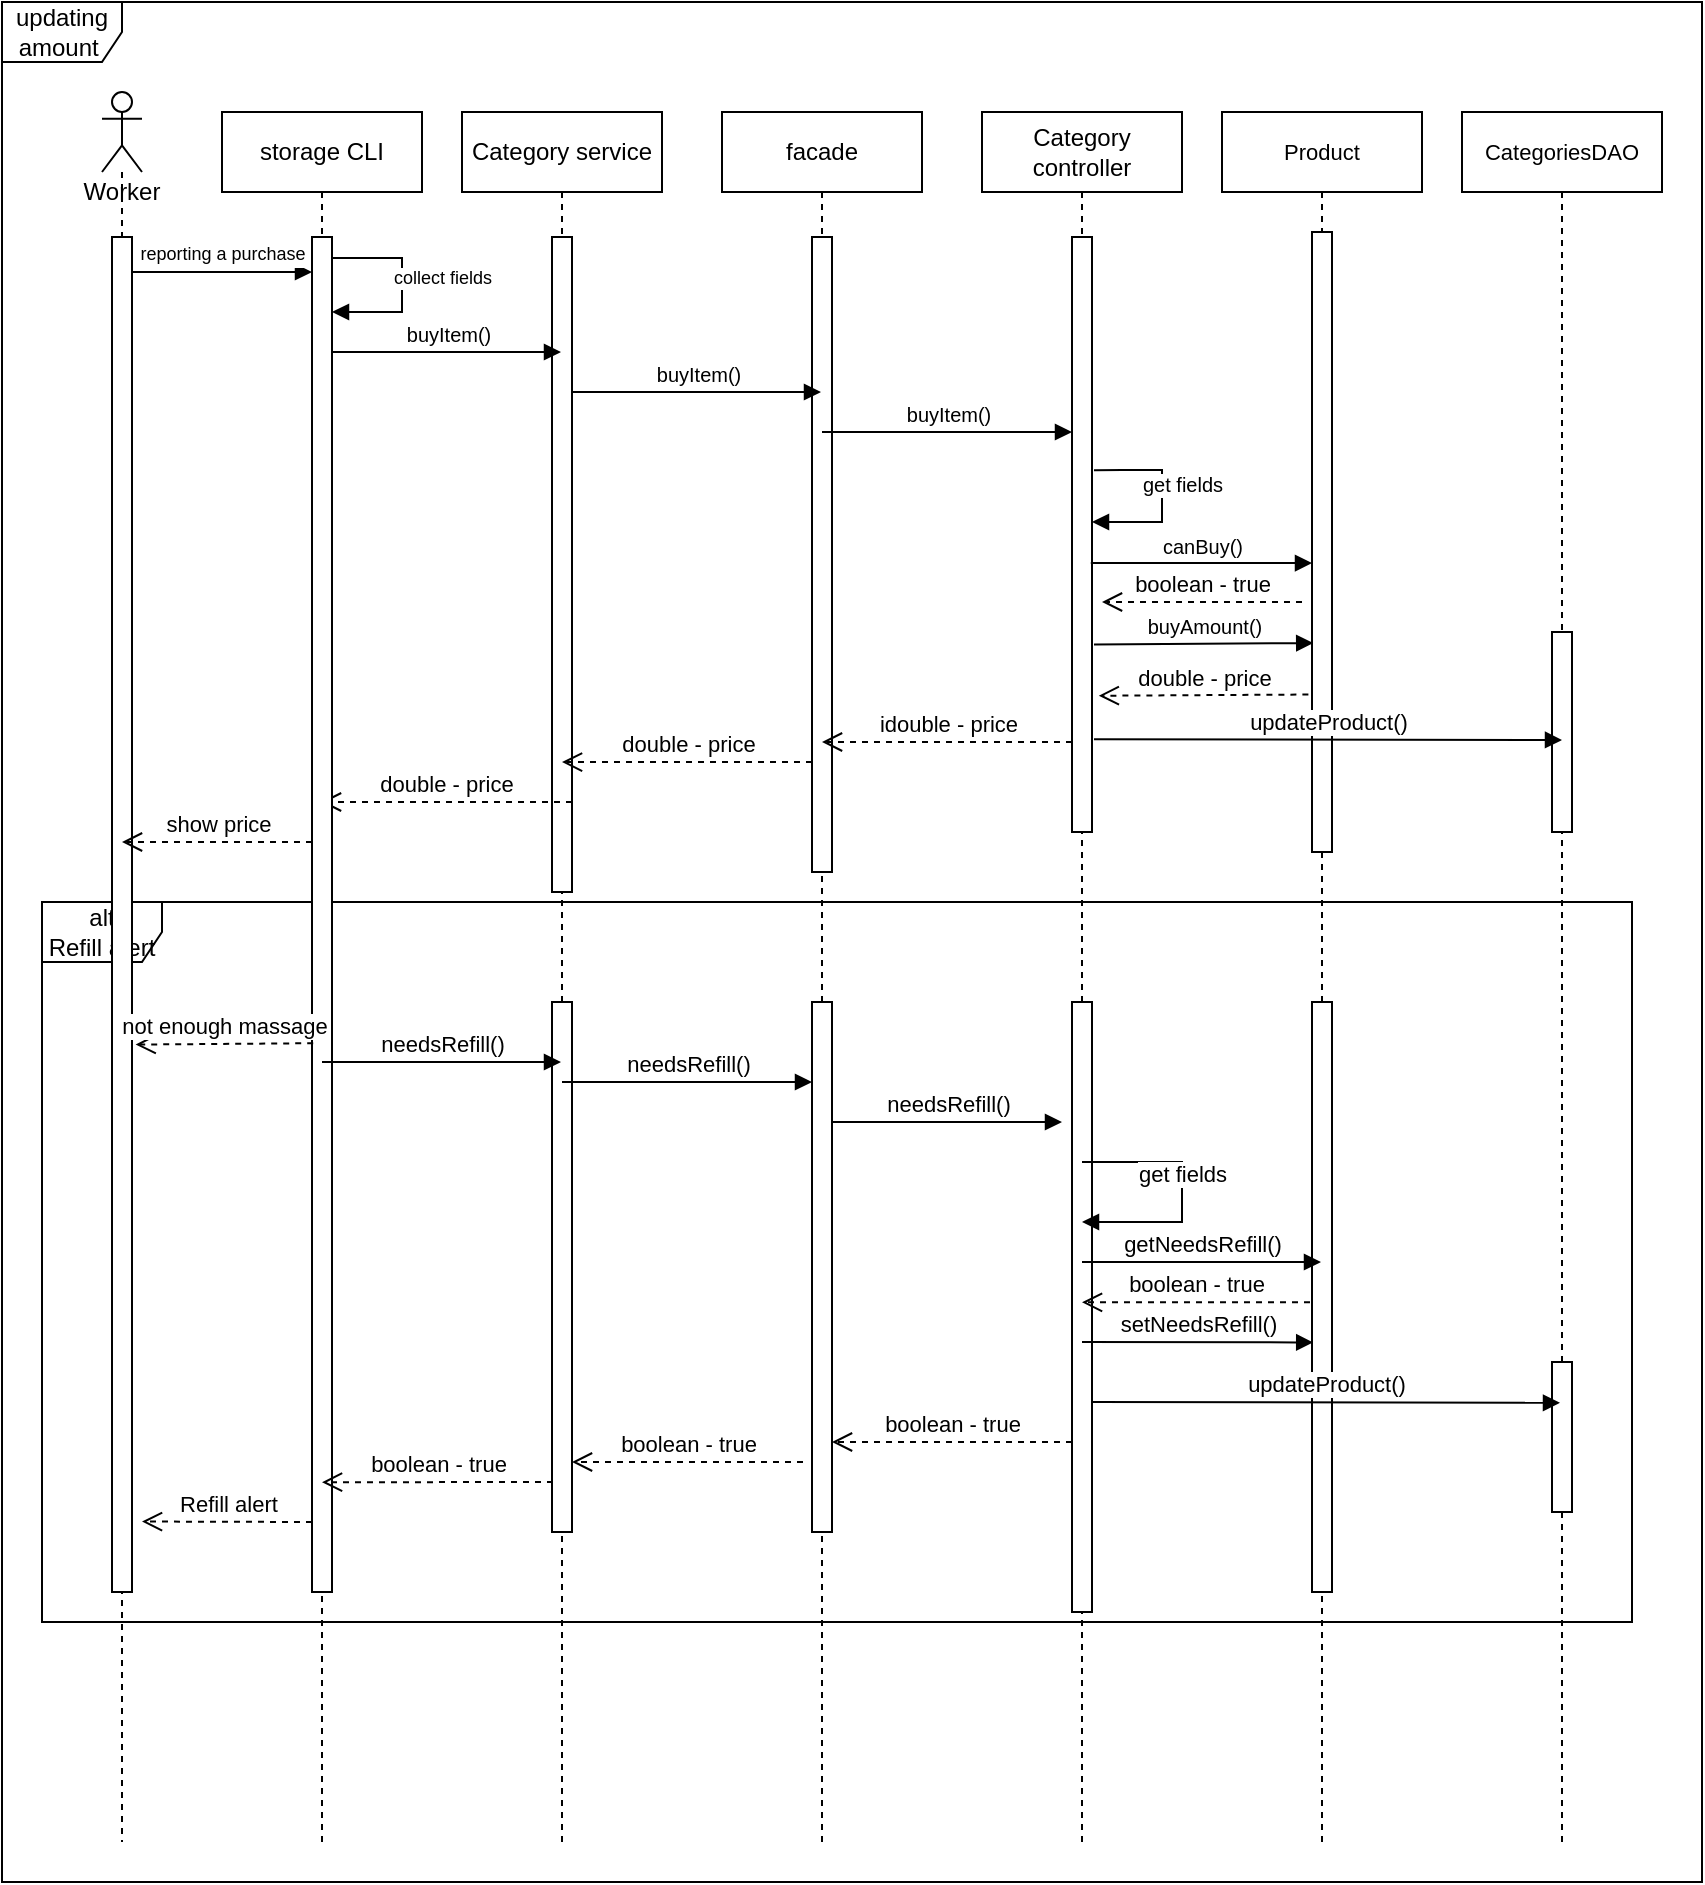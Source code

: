 <mxfile version="18.0.2" type="google"><diagram id="-QKAHxPAFa7JxpQiSWL5" name="Page-1"><mxGraphModel grid="1" page="1" gridSize="10" guides="1" tooltips="1" connect="1" arrows="1" fold="1" pageScale="1" pageWidth="850" pageHeight="1100" math="0" shadow="0"><root><mxCell id="0"/><mxCell id="1" parent="0"/><mxCell id="DMVUp14y_R2-eT8Dhd9E-35" value="alt&lt;br&gt;Refill alert" style="shape=umlFrame;whiteSpace=wrap;html=1;" vertex="1" parent="1"><mxGeometry x="20" y="450" width="795" height="360" as="geometry"/></mxCell><mxCell id="DMVUp14y_R2-eT8Dhd9E-34" value="updating amount&amp;nbsp;" style="shape=umlFrame;whiteSpace=wrap;html=1;" vertex="1" parent="1"><mxGeometry width="850" height="940" as="geometry"/></mxCell><mxCell id="3pzFVGX5jAyj1QHcSJ0i-2" value="Category service" style="shape=umlLifeline;perimeter=lifelinePerimeter;whiteSpace=wrap;html=1;container=1;collapsible=0;recursiveResize=0;outlineConnect=0;" vertex="1" parent="1"><mxGeometry x="230" y="55" width="100" height="865" as="geometry"/></mxCell><mxCell id="3pzFVGX5jAyj1QHcSJ0i-20" value="" style="html=1;points=[];perimeter=orthogonalPerimeter;fontSize=13;fillColor=default;" vertex="1" parent="3pzFVGX5jAyj1QHcSJ0i-2"><mxGeometry x="45" y="62.5" width="10" height="327.5" as="geometry"/></mxCell><mxCell id="DMVUp14y_R2-eT8Dhd9E-7" value="double - price" style="html=1;verticalAlign=bottom;endArrow=open;dashed=1;endSize=8;rounded=0;exitX=-0.18;exitY=0.746;exitDx=0;exitDy=0;exitPerimeter=0;" edge="1" parent="3pzFVGX5jAyj1QHcSJ0i-2" target="3pzFVGX5jAyj1QHcSJ0i-2"><mxGeometry relative="1" as="geometry"><mxPoint x="175.0" y="325.025" as="sourcePoint"/><mxPoint x="70.2" y="325.002" as="targetPoint"/></mxGeometry></mxCell><mxCell id="DMVUp14y_R2-eT8Dhd9E-8" value="double - price" style="html=1;verticalAlign=bottom;endArrow=open;dashed=1;endSize=8;rounded=0;exitX=-0.18;exitY=0.746;exitDx=0;exitDy=0;exitPerimeter=0;" edge="1" parent="3pzFVGX5jAyj1QHcSJ0i-2"><mxGeometry relative="1" as="geometry"><mxPoint x="55" y="345.005" as="sourcePoint"/><mxPoint x="-70.5" y="345.005" as="targetPoint"/></mxGeometry></mxCell><mxCell id="DMVUp14y_R2-eT8Dhd9E-10" value="" style="html=1;points=[];perimeter=orthogonalPerimeter;" vertex="1" parent="3pzFVGX5jAyj1QHcSJ0i-2"><mxGeometry x="45" y="445" width="10" height="265" as="geometry"/></mxCell><mxCell id="DMVUp14y_R2-eT8Dhd9E-30" value="boolean - true" style="html=1;verticalAlign=bottom;endArrow=open;dashed=1;endSize=8;rounded=0;" edge="1" parent="3pzFVGX5jAyj1QHcSJ0i-2" target="DMVUp14y_R2-eT8Dhd9E-10"><mxGeometry relative="1" as="geometry"><mxPoint x="170.5" y="675" as="sourcePoint"/><mxPoint x="60" y="675" as="targetPoint"/></mxGeometry></mxCell><mxCell id="3pzFVGX5jAyj1QHcSJ0i-3" value="storage CLI" style="shape=umlLifeline;perimeter=lifelinePerimeter;whiteSpace=wrap;html=1;container=1;collapsible=0;recursiveResize=0;outlineConnect=0;" vertex="1" parent="1"><mxGeometry x="110" y="55" width="100" height="865" as="geometry"/></mxCell><mxCell id="3pzFVGX5jAyj1QHcSJ0i-17" value="" style="html=1;points=[];perimeter=orthogonalPerimeter;fontSize=13;fillColor=default;" vertex="1" parent="3pzFVGX5jAyj1QHcSJ0i-3"><mxGeometry x="45" y="62.5" width="10" height="677.5" as="geometry"/></mxCell><mxCell id="3pzFVGX5jAyj1QHcSJ0i-24" value="collect fields" style="html=1;verticalAlign=bottom;endArrow=block;rounded=0;fontSize=9;" edge="1" parent="3pzFVGX5jAyj1QHcSJ0i-3" source="3pzFVGX5jAyj1QHcSJ0i-17" target="3pzFVGX5jAyj1QHcSJ0i-17"><mxGeometry x="0.078" y="20" width="80" relative="1" as="geometry"><mxPoint x="270" y="110" as="sourcePoint"/><mxPoint x="110" y="73" as="targetPoint"/><Array as="points"><mxPoint x="90" y="73"/><mxPoint x="90" y="100"/></Array><mxPoint as="offset"/></mxGeometry></mxCell><mxCell id="3pzFVGX5jAyj1QHcSJ0i-25" value="&lt;font style=&quot;font-size: 10px;&quot;&gt;buyItem()&lt;/font&gt;" style="html=1;verticalAlign=bottom;endArrow=block;rounded=0;fontSize=9;" edge="1" parent="3pzFVGX5jAyj1QHcSJ0i-3" target="3pzFVGX5jAyj1QHcSJ0i-2"><mxGeometry width="80" relative="1" as="geometry"><mxPoint x="55" y="120" as="sourcePoint"/><mxPoint x="135" y="120" as="targetPoint"/></mxGeometry></mxCell><mxCell id="DMVUp14y_R2-eT8Dhd9E-18" value="needsRefill()" style="html=1;verticalAlign=bottom;endArrow=block;rounded=0;" edge="1" parent="3pzFVGX5jAyj1QHcSJ0i-3" target="3pzFVGX5jAyj1QHcSJ0i-2"><mxGeometry width="80" relative="1" as="geometry"><mxPoint x="50" y="475" as="sourcePoint"/><mxPoint x="135" y="465" as="targetPoint"/><Array as="points"><mxPoint x="140" y="475"/></Array></mxGeometry></mxCell><mxCell id="DMVUp14y_R2-eT8Dhd9E-31" value="boolean - true" style="html=1;verticalAlign=bottom;endArrow=open;dashed=1;endSize=8;rounded=0;entryX=0.5;entryY=0.919;entryDx=0;entryDy=0;entryPerimeter=0;" edge="1" parent="3pzFVGX5jAyj1QHcSJ0i-3" target="3pzFVGX5jAyj1QHcSJ0i-17"><mxGeometry relative="1" as="geometry"><mxPoint x="165.5" y="685" as="sourcePoint"/><mxPoint x="60" y="685" as="targetPoint"/></mxGeometry></mxCell><mxCell id="DMVUp14y_R2-eT8Dhd9E-32" value="Refill alert" style="html=1;verticalAlign=bottom;endArrow=open;dashed=1;endSize=8;rounded=0;entryX=1.5;entryY=0.948;entryDx=0;entryDy=0;entryPerimeter=0;" edge="1" parent="3pzFVGX5jAyj1QHcSJ0i-3" target="3pzFVGX5jAyj1QHcSJ0i-13"><mxGeometry relative="1" as="geometry"><mxPoint x="45" y="705" as="sourcePoint"/><mxPoint x="-35" y="705" as="targetPoint"/></mxGeometry></mxCell><mxCell id="3pzFVGX5jAyj1QHcSJ0i-4" value="facade" style="shape=umlLifeline;perimeter=lifelinePerimeter;whiteSpace=wrap;html=1;container=1;collapsible=0;recursiveResize=0;outlineConnect=0;" vertex="1" parent="1"><mxGeometry x="360" y="55" width="100" height="865" as="geometry"/></mxCell><mxCell id="3pzFVGX5jAyj1QHcSJ0i-27" value="" style="html=1;points=[];perimeter=orthogonalPerimeter;fontSize=10;fillColor=default;" vertex="1" parent="3pzFVGX5jAyj1QHcSJ0i-4"><mxGeometry x="45" y="62.5" width="10" height="317.5" as="geometry"/></mxCell><mxCell id="DMVUp14y_R2-eT8Dhd9E-6" value="idouble - price" style="html=1;verticalAlign=bottom;endArrow=open;dashed=1;endSize=8;rounded=0;" edge="1" parent="3pzFVGX5jAyj1QHcSJ0i-4" source="3pzFVGX5jAyj1QHcSJ0i-29"><mxGeometry relative="1" as="geometry"><mxPoint x="175" y="305.025" as="sourcePoint"/><mxPoint x="50" y="315" as="targetPoint"/></mxGeometry></mxCell><mxCell id="DMVUp14y_R2-eT8Dhd9E-12" value="" style="html=1;points=[];perimeter=orthogonalPerimeter;" vertex="1" parent="3pzFVGX5jAyj1QHcSJ0i-4"><mxGeometry x="45" y="445" width="10" height="265" as="geometry"/></mxCell><mxCell id="DMVUp14y_R2-eT8Dhd9E-21" value="needsRefill()" style="html=1;verticalAlign=bottom;endArrow=block;rounded=0;" edge="1" parent="3pzFVGX5jAyj1QHcSJ0i-4"><mxGeometry width="80" relative="1" as="geometry"><mxPoint x="55" y="505" as="sourcePoint"/><mxPoint x="170" y="505" as="targetPoint"/></mxGeometry></mxCell><mxCell id="3pzFVGX5jAyj1QHcSJ0i-5" value="Category controller" style="shape=umlLifeline;perimeter=lifelinePerimeter;whiteSpace=wrap;html=1;container=1;collapsible=0;recursiveResize=0;outlineConnect=0;" vertex="1" parent="1"><mxGeometry x="490" y="55" width="100" height="865" as="geometry"/></mxCell><mxCell id="3pzFVGX5jAyj1QHcSJ0i-29" value="" style="html=1;points=[];perimeter=orthogonalPerimeter;fontSize=10;fillColor=default;" vertex="1" parent="3pzFVGX5jAyj1QHcSJ0i-5"><mxGeometry x="45" y="62.5" width="10" height="297.5" as="geometry"/></mxCell><mxCell id="3pzFVGX5jAyj1QHcSJ0i-32" value="get fields" style="html=1;verticalAlign=bottom;endArrow=block;rounded=0;fontSize=10;exitX=1.1;exitY=0.392;exitDx=0;exitDy=0;exitPerimeter=0;" edge="1" parent="3pzFVGX5jAyj1QHcSJ0i-5" source="3pzFVGX5jAyj1QHcSJ0i-29" target="3pzFVGX5jAyj1QHcSJ0i-29"><mxGeometry x="0.053" y="10" width="80" relative="1" as="geometry"><mxPoint x="80" y="179.5" as="sourcePoint"/><mxPoint x="160" y="179.5" as="targetPoint"/><Array as="points"><mxPoint x="70" y="179"/><mxPoint x="90" y="179"/><mxPoint x="90" y="205"/></Array><mxPoint as="offset"/></mxGeometry></mxCell><mxCell id="DMVUp14y_R2-eT8Dhd9E-11" value="" style="html=1;points=[];perimeter=orthogonalPerimeter;" vertex="1" parent="3pzFVGX5jAyj1QHcSJ0i-5"><mxGeometry x="45" y="445" width="10" height="305" as="geometry"/></mxCell><mxCell id="DMVUp14y_R2-eT8Dhd9E-27" value="setNeedsRefill()" style="html=1;verticalAlign=bottom;endArrow=block;rounded=0;entryX=0.06;entryY=0.577;entryDx=0;entryDy=0;entryPerimeter=0;" edge="1" parent="3pzFVGX5jAyj1QHcSJ0i-5" target="DMVUp14y_R2-eT8Dhd9E-16"><mxGeometry width="80" relative="1" as="geometry"><mxPoint x="50" y="615" as="sourcePoint"/><mxPoint x="160" y="615" as="targetPoint"/></mxGeometry></mxCell><mxCell id="DMVUp14y_R2-eT8Dhd9E-29" value="boolean - true" style="html=1;verticalAlign=bottom;endArrow=open;dashed=1;endSize=8;rounded=0;" edge="1" parent="3pzFVGX5jAyj1QHcSJ0i-5" target="DMVUp14y_R2-eT8Dhd9E-12"><mxGeometry relative="1" as="geometry"><mxPoint x="45" y="665" as="sourcePoint"/><mxPoint x="-70" y="665" as="targetPoint"/></mxGeometry></mxCell><mxCell id="3pzFVGX5jAyj1QHcSJ0i-7" value="Worker" style="shape=umlLifeline;participant=umlActor;perimeter=lifelinePerimeter;whiteSpace=wrap;html=1;container=1;collapsible=0;recursiveResize=0;verticalAlign=top;spacingTop=36;outlineConnect=0;" vertex="1" parent="1"><mxGeometry x="50" y="45" width="20" height="875" as="geometry"/></mxCell><mxCell id="3pzFVGX5jAyj1QHcSJ0i-13" value="" style="html=1;points=[];perimeter=orthogonalPerimeter;fontSize=13;fillColor=default;" vertex="1" parent="3pzFVGX5jAyj1QHcSJ0i-7"><mxGeometry x="5" y="72.5" width="10" height="677.5" as="geometry"/></mxCell><mxCell id="3pzFVGX5jAyj1QHcSJ0i-16" value="&lt;font style=&quot;font-size: 9px;&quot;&gt;reporting a purchase&lt;/font&gt;" style="html=1;verticalAlign=bottom;endArrow=block;rounded=0;fontSize=13;" edge="1" parent="1" source="3pzFVGX5jAyj1QHcSJ0i-13" target="3pzFVGX5jAyj1QHcSJ0i-17"><mxGeometry width="80" relative="1" as="geometry"><mxPoint x="180" y="145" as="sourcePoint"/><mxPoint x="260" y="145" as="targetPoint"/><Array as="points"><mxPoint x="150" y="135"/></Array></mxGeometry></mxCell><mxCell id="3pzFVGX5jAyj1QHcSJ0i-22" value="CategoriesDAO" style="shape=umlLifeline;perimeter=lifelinePerimeter;whiteSpace=wrap;html=1;container=1;collapsible=0;recursiveResize=0;outlineConnect=0;fontSize=11;fillColor=default;" vertex="1" parent="1"><mxGeometry x="730" y="55" width="100" height="865" as="geometry"/></mxCell><mxCell id="3pzFVGX5jAyj1QHcSJ0i-31" value="" style="html=1;points=[];perimeter=orthogonalPerimeter;fontSize=10;fillColor=default;" vertex="1" parent="3pzFVGX5jAyj1QHcSJ0i-22"><mxGeometry x="45" y="260" width="10" height="100" as="geometry"/></mxCell><mxCell id="DMVUp14y_R2-eT8Dhd9E-17" value="" style="html=1;points=[];perimeter=orthogonalPerimeter;" vertex="1" parent="3pzFVGX5jAyj1QHcSJ0i-22"><mxGeometry x="45" y="625" width="10" height="75" as="geometry"/></mxCell><mxCell id="3pzFVGX5jAyj1QHcSJ0i-23" value="Product" style="shape=umlLifeline;perimeter=lifelinePerimeter;whiteSpace=wrap;html=1;container=1;collapsible=0;recursiveResize=0;outlineConnect=0;fontSize=11;fillColor=default;" vertex="1" parent="1"><mxGeometry x="610" y="55" width="100" height="865" as="geometry"/></mxCell><mxCell id="3pzFVGX5jAyj1QHcSJ0i-36" value="" style="html=1;points=[];perimeter=orthogonalPerimeter;fontSize=10;fillColor=default;" vertex="1" parent="3pzFVGX5jAyj1QHcSJ0i-23"><mxGeometry x="45" y="60" width="10" height="310" as="geometry"/></mxCell><mxCell id="DMVUp14y_R2-eT8Dhd9E-1" value="boolean - true" style="html=1;verticalAlign=bottom;endArrow=open;dashed=1;endSize=8;rounded=0;" edge="1" parent="3pzFVGX5jAyj1QHcSJ0i-23"><mxGeometry relative="1" as="geometry"><mxPoint x="40" y="245" as="sourcePoint"/><mxPoint x="-60" y="245" as="targetPoint"/><Array as="points"><mxPoint x="-30" y="245"/></Array></mxGeometry></mxCell><mxCell id="DMVUp14y_R2-eT8Dhd9E-16" value="" style="html=1;points=[];perimeter=orthogonalPerimeter;" vertex="1" parent="3pzFVGX5jAyj1QHcSJ0i-23"><mxGeometry x="45" y="445" width="10" height="295" as="geometry"/></mxCell><mxCell id="3pzFVGX5jAyj1QHcSJ0i-28" value="buyItem()" style="html=1;verticalAlign=bottom;endArrow=block;rounded=0;fontSize=10;" edge="1" parent="1" source="3pzFVGX5jAyj1QHcSJ0i-20" target="3pzFVGX5jAyj1QHcSJ0i-4"><mxGeometry width="80" relative="1" as="geometry"><mxPoint x="380" y="165" as="sourcePoint"/><mxPoint x="460" y="165" as="targetPoint"/><Array as="points"><mxPoint x="320" y="195"/></Array></mxGeometry></mxCell><mxCell id="3pzFVGX5jAyj1QHcSJ0i-30" value="buyItem()" style="html=1;verticalAlign=bottom;endArrow=block;rounded=0;fontSize=10;" edge="1" parent="1" source="3pzFVGX5jAyj1QHcSJ0i-4" target="3pzFVGX5jAyj1QHcSJ0i-29"><mxGeometry width="80" relative="1" as="geometry"><mxPoint x="430" y="215" as="sourcePoint"/><mxPoint x="505" y="215" as="targetPoint"/><Array as="points"><mxPoint x="460" y="215"/></Array></mxGeometry></mxCell><mxCell id="3pzFVGX5jAyj1QHcSJ0i-39" value="canBuy()" style="html=1;verticalAlign=bottom;endArrow=block;rounded=0;fontSize=10;exitX=0.94;exitY=0.548;exitDx=0;exitDy=0;exitPerimeter=0;" edge="1" parent="1" source="3pzFVGX5jAyj1QHcSJ0i-29" target="3pzFVGX5jAyj1QHcSJ0i-36"><mxGeometry width="80" relative="1" as="geometry"><mxPoint x="550" y="280" as="sourcePoint"/><mxPoint x="630" y="280" as="targetPoint"/><Array as="points"/></mxGeometry></mxCell><mxCell id="DMVUp14y_R2-eT8Dhd9E-2" value="buyAmount()" style="html=1;verticalAlign=bottom;endArrow=block;rounded=0;fontSize=10;entryX=0.06;entryY=0.663;entryDx=0;entryDy=0;entryPerimeter=0;exitX=1.1;exitY=0.685;exitDx=0;exitDy=0;exitPerimeter=0;" edge="1" parent="1" source="3pzFVGX5jAyj1QHcSJ0i-29" target="3pzFVGX5jAyj1QHcSJ0i-36"><mxGeometry width="80" relative="1" as="geometry"><mxPoint x="550" y="320" as="sourcePoint"/><mxPoint x="655" y="320" as="targetPoint"/><Array as="points"/></mxGeometry></mxCell><mxCell id="DMVUp14y_R2-eT8Dhd9E-3" value="double - price" style="html=1;verticalAlign=bottom;endArrow=open;dashed=1;endSize=8;rounded=0;entryX=1.34;entryY=0.771;entryDx=0;entryDy=0;entryPerimeter=0;exitX=-0.18;exitY=0.746;exitDx=0;exitDy=0;exitPerimeter=0;" edge="1" parent="1" source="3pzFVGX5jAyj1QHcSJ0i-36" target="3pzFVGX5jAyj1QHcSJ0i-29"><mxGeometry relative="1" as="geometry"><mxPoint x="640" y="350" as="sourcePoint"/><mxPoint x="560" y="350" as="targetPoint"/></mxGeometry></mxCell><mxCell id="DMVUp14y_R2-eT8Dhd9E-4" value="updateProduct()" style="html=1;verticalAlign=bottom;endArrow=block;rounded=0;exitX=1.1;exitY=0.844;exitDx=0;exitDy=0;exitPerimeter=0;" edge="1" parent="1" source="3pzFVGX5jAyj1QHcSJ0i-29"><mxGeometry width="80" relative="1" as="geometry"><mxPoint x="550" y="370" as="sourcePoint"/><mxPoint x="780" y="369" as="targetPoint"/></mxGeometry></mxCell><mxCell id="DMVUp14y_R2-eT8Dhd9E-9" value="show price" style="html=1;verticalAlign=bottom;endArrow=open;dashed=1;endSize=8;rounded=0;" edge="1" parent="1" source="3pzFVGX5jAyj1QHcSJ0i-17"><mxGeometry relative="1" as="geometry"><mxPoint x="175.5" y="420.005" as="sourcePoint"/><mxPoint x="60" y="420" as="targetPoint"/></mxGeometry></mxCell><mxCell id="DMVUp14y_R2-eT8Dhd9E-20" value="needsRefill()" style="html=1;verticalAlign=bottom;endArrow=block;rounded=0;" edge="1" parent="1" target="DMVUp14y_R2-eT8Dhd9E-12"><mxGeometry width="80" relative="1" as="geometry"><mxPoint x="280" y="540" as="sourcePoint"/><mxPoint x="394.5" y="540" as="targetPoint"/></mxGeometry></mxCell><mxCell id="DMVUp14y_R2-eT8Dhd9E-23" value="get fields" style="html=1;verticalAlign=bottom;endArrow=block;rounded=0;" edge="1" parent="1" target="3pzFVGX5jAyj1QHcSJ0i-5"><mxGeometry width="80" relative="1" as="geometry"><mxPoint x="540" y="580" as="sourcePoint"/><mxPoint x="620" y="580" as="targetPoint"/><Array as="points"><mxPoint x="570" y="580"/><mxPoint x="590" y="580"/><mxPoint x="590" y="610"/><mxPoint x="580" y="610"/></Array></mxGeometry></mxCell><mxCell id="DMVUp14y_R2-eT8Dhd9E-25" value="getNeedsRefill()" style="html=1;verticalAlign=bottom;endArrow=block;rounded=0;" edge="1" parent="1" target="3pzFVGX5jAyj1QHcSJ0i-23"><mxGeometry width="80" relative="1" as="geometry"><mxPoint x="540" y="630" as="sourcePoint"/><mxPoint x="620" y="630" as="targetPoint"/></mxGeometry></mxCell><mxCell id="DMVUp14y_R2-eT8Dhd9E-26" value="boolean - true" style="html=1;verticalAlign=bottom;endArrow=open;dashed=1;endSize=8;rounded=0;exitX=-0.1;exitY=0.509;exitDx=0;exitDy=0;exitPerimeter=0;" edge="1" parent="1" source="DMVUp14y_R2-eT8Dhd9E-16" target="3pzFVGX5jAyj1QHcSJ0i-5"><mxGeometry relative="1" as="geometry"><mxPoint x="650" y="650" as="sourcePoint"/><mxPoint x="580" y="650" as="targetPoint"/></mxGeometry></mxCell><mxCell id="DMVUp14y_R2-eT8Dhd9E-28" value="updateProduct()" style="html=1;verticalAlign=bottom;endArrow=block;rounded=0;" edge="1" parent="1"><mxGeometry width="80" relative="1" as="geometry"><mxPoint x="545" y="700" as="sourcePoint"/><mxPoint x="779" y="700.41" as="targetPoint"/></mxGeometry></mxCell><mxCell id="DMVUp14y_R2-eT8Dhd9E-33" value="not enough massage" style="html=1;verticalAlign=bottom;endArrow=open;dashed=1;endSize=8;rounded=0;exitX=0.06;exitY=0.595;exitDx=0;exitDy=0;exitPerimeter=0;entryX=1.18;entryY=0.596;entryDx=0;entryDy=0;entryPerimeter=0;" edge="1" parent="1" source="3pzFVGX5jAyj1QHcSJ0i-17" target="3pzFVGX5jAyj1QHcSJ0i-13"><mxGeometry relative="1" as="geometry"><mxPoint x="150" y="520" as="sourcePoint"/><mxPoint x="70" y="520" as="targetPoint"/></mxGeometry></mxCell></root></mxGraphModel></diagram></mxfile>